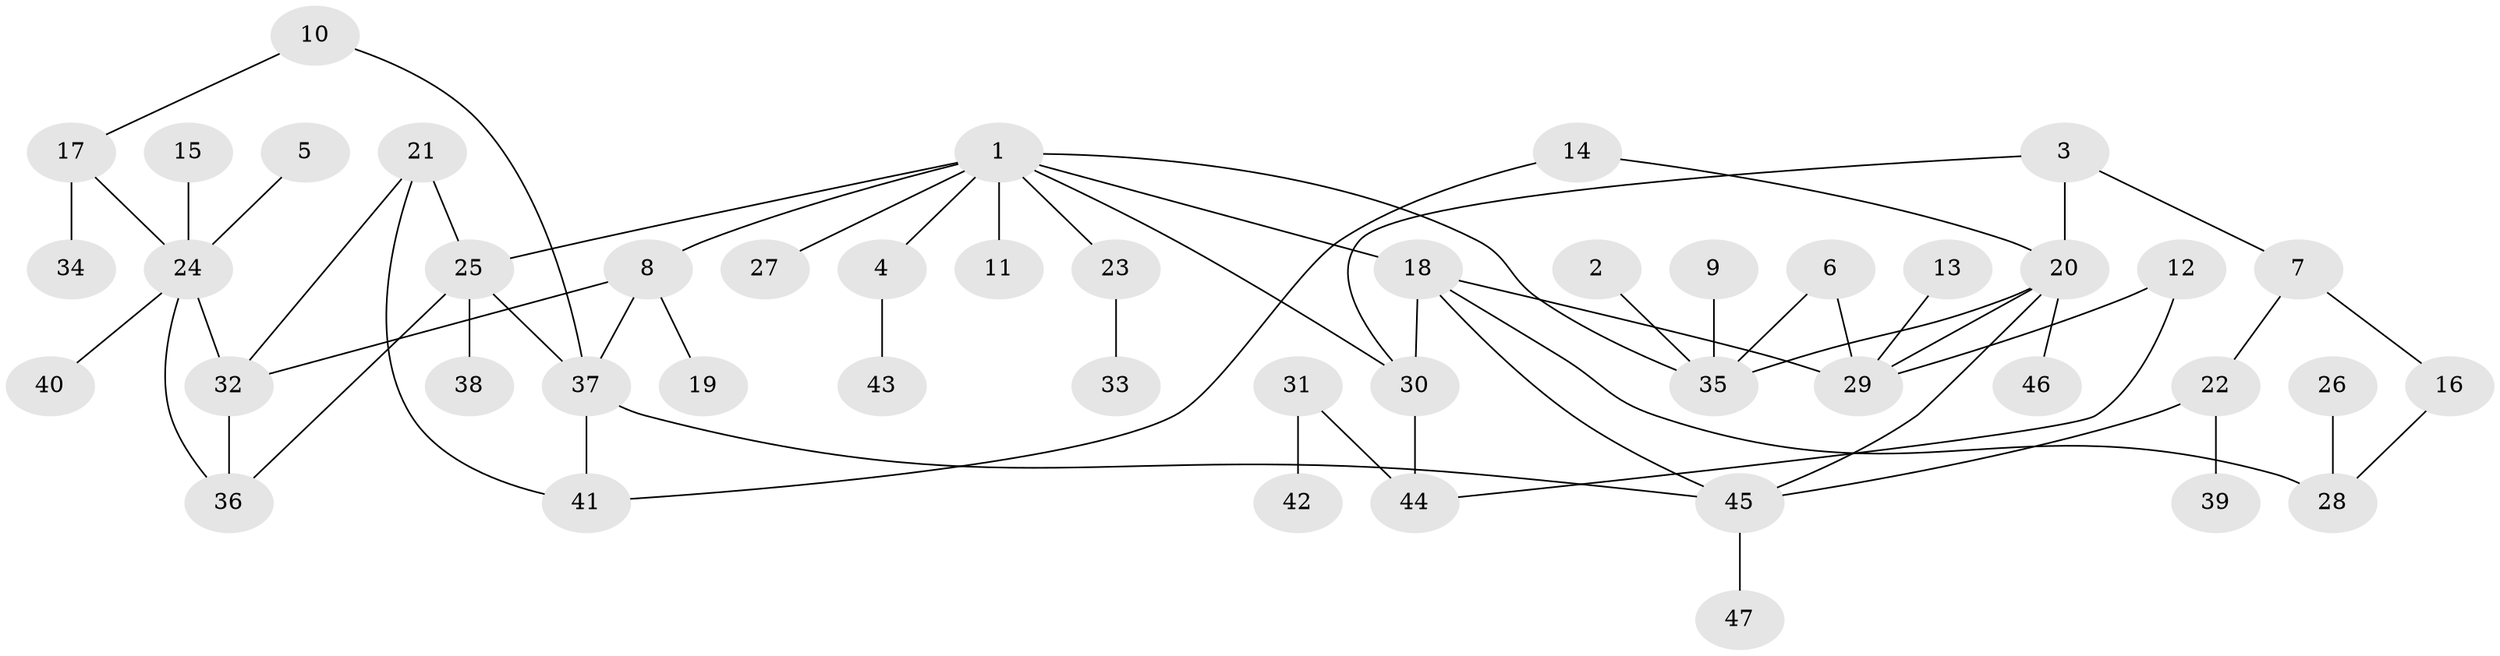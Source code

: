 // original degree distribution, {4: 0.07526881720430108, 7: 0.021505376344086023, 2: 0.40860215053763443, 5: 0.043010752688172046, 6: 0.021505376344086023, 1: 0.27956989247311825, 3: 0.15053763440860216}
// Generated by graph-tools (version 1.1) at 2025/25/03/09/25 03:25:33]
// undirected, 47 vertices, 62 edges
graph export_dot {
graph [start="1"]
  node [color=gray90,style=filled];
  1;
  2;
  3;
  4;
  5;
  6;
  7;
  8;
  9;
  10;
  11;
  12;
  13;
  14;
  15;
  16;
  17;
  18;
  19;
  20;
  21;
  22;
  23;
  24;
  25;
  26;
  27;
  28;
  29;
  30;
  31;
  32;
  33;
  34;
  35;
  36;
  37;
  38;
  39;
  40;
  41;
  42;
  43;
  44;
  45;
  46;
  47;
  1 -- 4 [weight=1.0];
  1 -- 8 [weight=1.0];
  1 -- 11 [weight=1.0];
  1 -- 18 [weight=1.0];
  1 -- 23 [weight=1.0];
  1 -- 25 [weight=1.0];
  1 -- 27 [weight=1.0];
  1 -- 30 [weight=1.0];
  1 -- 35 [weight=1.0];
  2 -- 35 [weight=1.0];
  3 -- 7 [weight=1.0];
  3 -- 20 [weight=1.0];
  3 -- 30 [weight=1.0];
  4 -- 43 [weight=1.0];
  5 -- 24 [weight=1.0];
  6 -- 29 [weight=1.0];
  6 -- 35 [weight=1.0];
  7 -- 16 [weight=1.0];
  7 -- 22 [weight=1.0];
  8 -- 19 [weight=1.0];
  8 -- 32 [weight=1.0];
  8 -- 37 [weight=1.0];
  9 -- 35 [weight=1.0];
  10 -- 17 [weight=1.0];
  10 -- 37 [weight=1.0];
  12 -- 29 [weight=1.0];
  12 -- 44 [weight=1.0];
  13 -- 29 [weight=1.0];
  14 -- 20 [weight=1.0];
  14 -- 41 [weight=1.0];
  15 -- 24 [weight=1.0];
  16 -- 28 [weight=1.0];
  17 -- 24 [weight=1.0];
  17 -- 34 [weight=1.0];
  18 -- 28 [weight=1.0];
  18 -- 29 [weight=1.0];
  18 -- 30 [weight=1.0];
  18 -- 45 [weight=1.0];
  20 -- 29 [weight=1.0];
  20 -- 35 [weight=1.0];
  20 -- 45 [weight=1.0];
  20 -- 46 [weight=1.0];
  21 -- 25 [weight=1.0];
  21 -- 32 [weight=1.0];
  21 -- 41 [weight=1.0];
  22 -- 39 [weight=1.0];
  22 -- 45 [weight=1.0];
  23 -- 33 [weight=1.0];
  24 -- 32 [weight=2.0];
  24 -- 36 [weight=1.0];
  24 -- 40 [weight=1.0];
  25 -- 36 [weight=1.0];
  25 -- 37 [weight=1.0];
  25 -- 38 [weight=1.0];
  26 -- 28 [weight=1.0];
  30 -- 44 [weight=1.0];
  31 -- 42 [weight=1.0];
  31 -- 44 [weight=1.0];
  32 -- 36 [weight=1.0];
  37 -- 41 [weight=1.0];
  37 -- 45 [weight=1.0];
  45 -- 47 [weight=1.0];
}
